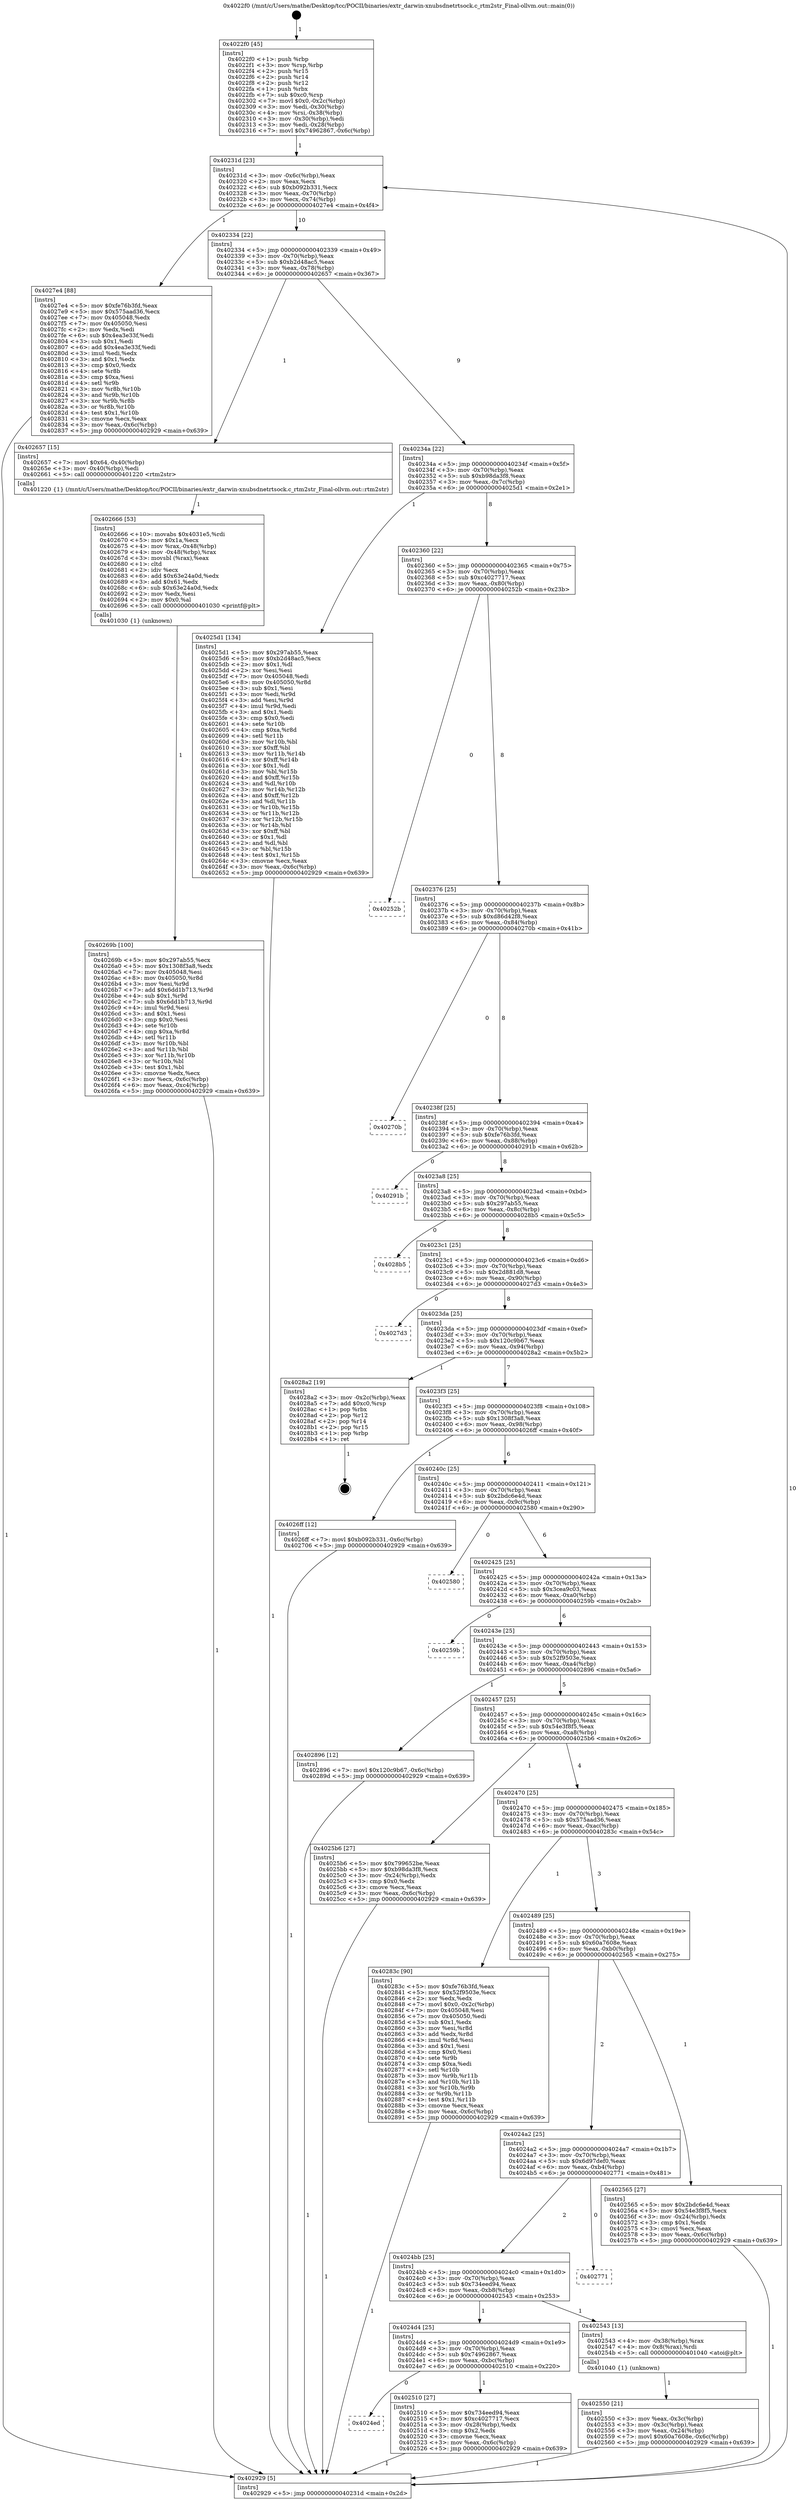 digraph "0x4022f0" {
  label = "0x4022f0 (/mnt/c/Users/mathe/Desktop/tcc/POCII/binaries/extr_darwin-xnubsdnetrtsock.c_rtm2str_Final-ollvm.out::main(0))"
  labelloc = "t"
  node[shape=record]

  Entry [label="",width=0.3,height=0.3,shape=circle,fillcolor=black,style=filled]
  "0x40231d" [label="{
     0x40231d [23]\l
     | [instrs]\l
     &nbsp;&nbsp;0x40231d \<+3\>: mov -0x6c(%rbp),%eax\l
     &nbsp;&nbsp;0x402320 \<+2\>: mov %eax,%ecx\l
     &nbsp;&nbsp;0x402322 \<+6\>: sub $0xb092b331,%ecx\l
     &nbsp;&nbsp;0x402328 \<+3\>: mov %eax,-0x70(%rbp)\l
     &nbsp;&nbsp;0x40232b \<+3\>: mov %ecx,-0x74(%rbp)\l
     &nbsp;&nbsp;0x40232e \<+6\>: je 00000000004027e4 \<main+0x4f4\>\l
  }"]
  "0x4027e4" [label="{
     0x4027e4 [88]\l
     | [instrs]\l
     &nbsp;&nbsp;0x4027e4 \<+5\>: mov $0xfe76b3fd,%eax\l
     &nbsp;&nbsp;0x4027e9 \<+5\>: mov $0x575aad36,%ecx\l
     &nbsp;&nbsp;0x4027ee \<+7\>: mov 0x405048,%edx\l
     &nbsp;&nbsp;0x4027f5 \<+7\>: mov 0x405050,%esi\l
     &nbsp;&nbsp;0x4027fc \<+2\>: mov %edx,%edi\l
     &nbsp;&nbsp;0x4027fe \<+6\>: sub $0x4ea3e33f,%edi\l
     &nbsp;&nbsp;0x402804 \<+3\>: sub $0x1,%edi\l
     &nbsp;&nbsp;0x402807 \<+6\>: add $0x4ea3e33f,%edi\l
     &nbsp;&nbsp;0x40280d \<+3\>: imul %edi,%edx\l
     &nbsp;&nbsp;0x402810 \<+3\>: and $0x1,%edx\l
     &nbsp;&nbsp;0x402813 \<+3\>: cmp $0x0,%edx\l
     &nbsp;&nbsp;0x402816 \<+4\>: sete %r8b\l
     &nbsp;&nbsp;0x40281a \<+3\>: cmp $0xa,%esi\l
     &nbsp;&nbsp;0x40281d \<+4\>: setl %r9b\l
     &nbsp;&nbsp;0x402821 \<+3\>: mov %r8b,%r10b\l
     &nbsp;&nbsp;0x402824 \<+3\>: and %r9b,%r10b\l
     &nbsp;&nbsp;0x402827 \<+3\>: xor %r9b,%r8b\l
     &nbsp;&nbsp;0x40282a \<+3\>: or %r8b,%r10b\l
     &nbsp;&nbsp;0x40282d \<+4\>: test $0x1,%r10b\l
     &nbsp;&nbsp;0x402831 \<+3\>: cmovne %ecx,%eax\l
     &nbsp;&nbsp;0x402834 \<+3\>: mov %eax,-0x6c(%rbp)\l
     &nbsp;&nbsp;0x402837 \<+5\>: jmp 0000000000402929 \<main+0x639\>\l
  }"]
  "0x402334" [label="{
     0x402334 [22]\l
     | [instrs]\l
     &nbsp;&nbsp;0x402334 \<+5\>: jmp 0000000000402339 \<main+0x49\>\l
     &nbsp;&nbsp;0x402339 \<+3\>: mov -0x70(%rbp),%eax\l
     &nbsp;&nbsp;0x40233c \<+5\>: sub $0xb2d48ac5,%eax\l
     &nbsp;&nbsp;0x402341 \<+3\>: mov %eax,-0x78(%rbp)\l
     &nbsp;&nbsp;0x402344 \<+6\>: je 0000000000402657 \<main+0x367\>\l
  }"]
  Exit [label="",width=0.3,height=0.3,shape=circle,fillcolor=black,style=filled,peripheries=2]
  "0x402657" [label="{
     0x402657 [15]\l
     | [instrs]\l
     &nbsp;&nbsp;0x402657 \<+7\>: movl $0x64,-0x40(%rbp)\l
     &nbsp;&nbsp;0x40265e \<+3\>: mov -0x40(%rbp),%edi\l
     &nbsp;&nbsp;0x402661 \<+5\>: call 0000000000401220 \<rtm2str\>\l
     | [calls]\l
     &nbsp;&nbsp;0x401220 \{1\} (/mnt/c/Users/mathe/Desktop/tcc/POCII/binaries/extr_darwin-xnubsdnetrtsock.c_rtm2str_Final-ollvm.out::rtm2str)\l
  }"]
  "0x40234a" [label="{
     0x40234a [22]\l
     | [instrs]\l
     &nbsp;&nbsp;0x40234a \<+5\>: jmp 000000000040234f \<main+0x5f\>\l
     &nbsp;&nbsp;0x40234f \<+3\>: mov -0x70(%rbp),%eax\l
     &nbsp;&nbsp;0x402352 \<+5\>: sub $0xb98da3f8,%eax\l
     &nbsp;&nbsp;0x402357 \<+3\>: mov %eax,-0x7c(%rbp)\l
     &nbsp;&nbsp;0x40235a \<+6\>: je 00000000004025d1 \<main+0x2e1\>\l
  }"]
  "0x40269b" [label="{
     0x40269b [100]\l
     | [instrs]\l
     &nbsp;&nbsp;0x40269b \<+5\>: mov $0x297ab55,%ecx\l
     &nbsp;&nbsp;0x4026a0 \<+5\>: mov $0x1308f3a8,%edx\l
     &nbsp;&nbsp;0x4026a5 \<+7\>: mov 0x405048,%esi\l
     &nbsp;&nbsp;0x4026ac \<+8\>: mov 0x405050,%r8d\l
     &nbsp;&nbsp;0x4026b4 \<+3\>: mov %esi,%r9d\l
     &nbsp;&nbsp;0x4026b7 \<+7\>: add $0x6dd1b713,%r9d\l
     &nbsp;&nbsp;0x4026be \<+4\>: sub $0x1,%r9d\l
     &nbsp;&nbsp;0x4026c2 \<+7\>: sub $0x6dd1b713,%r9d\l
     &nbsp;&nbsp;0x4026c9 \<+4\>: imul %r9d,%esi\l
     &nbsp;&nbsp;0x4026cd \<+3\>: and $0x1,%esi\l
     &nbsp;&nbsp;0x4026d0 \<+3\>: cmp $0x0,%esi\l
     &nbsp;&nbsp;0x4026d3 \<+4\>: sete %r10b\l
     &nbsp;&nbsp;0x4026d7 \<+4\>: cmp $0xa,%r8d\l
     &nbsp;&nbsp;0x4026db \<+4\>: setl %r11b\l
     &nbsp;&nbsp;0x4026df \<+3\>: mov %r10b,%bl\l
     &nbsp;&nbsp;0x4026e2 \<+3\>: and %r11b,%bl\l
     &nbsp;&nbsp;0x4026e5 \<+3\>: xor %r11b,%r10b\l
     &nbsp;&nbsp;0x4026e8 \<+3\>: or %r10b,%bl\l
     &nbsp;&nbsp;0x4026eb \<+3\>: test $0x1,%bl\l
     &nbsp;&nbsp;0x4026ee \<+3\>: cmovne %edx,%ecx\l
     &nbsp;&nbsp;0x4026f1 \<+3\>: mov %ecx,-0x6c(%rbp)\l
     &nbsp;&nbsp;0x4026f4 \<+6\>: mov %eax,-0xc4(%rbp)\l
     &nbsp;&nbsp;0x4026fa \<+5\>: jmp 0000000000402929 \<main+0x639\>\l
  }"]
  "0x4025d1" [label="{
     0x4025d1 [134]\l
     | [instrs]\l
     &nbsp;&nbsp;0x4025d1 \<+5\>: mov $0x297ab55,%eax\l
     &nbsp;&nbsp;0x4025d6 \<+5\>: mov $0xb2d48ac5,%ecx\l
     &nbsp;&nbsp;0x4025db \<+2\>: mov $0x1,%dl\l
     &nbsp;&nbsp;0x4025dd \<+2\>: xor %esi,%esi\l
     &nbsp;&nbsp;0x4025df \<+7\>: mov 0x405048,%edi\l
     &nbsp;&nbsp;0x4025e6 \<+8\>: mov 0x405050,%r8d\l
     &nbsp;&nbsp;0x4025ee \<+3\>: sub $0x1,%esi\l
     &nbsp;&nbsp;0x4025f1 \<+3\>: mov %edi,%r9d\l
     &nbsp;&nbsp;0x4025f4 \<+3\>: add %esi,%r9d\l
     &nbsp;&nbsp;0x4025f7 \<+4\>: imul %r9d,%edi\l
     &nbsp;&nbsp;0x4025fb \<+3\>: and $0x1,%edi\l
     &nbsp;&nbsp;0x4025fe \<+3\>: cmp $0x0,%edi\l
     &nbsp;&nbsp;0x402601 \<+4\>: sete %r10b\l
     &nbsp;&nbsp;0x402605 \<+4\>: cmp $0xa,%r8d\l
     &nbsp;&nbsp;0x402609 \<+4\>: setl %r11b\l
     &nbsp;&nbsp;0x40260d \<+3\>: mov %r10b,%bl\l
     &nbsp;&nbsp;0x402610 \<+3\>: xor $0xff,%bl\l
     &nbsp;&nbsp;0x402613 \<+3\>: mov %r11b,%r14b\l
     &nbsp;&nbsp;0x402616 \<+4\>: xor $0xff,%r14b\l
     &nbsp;&nbsp;0x40261a \<+3\>: xor $0x1,%dl\l
     &nbsp;&nbsp;0x40261d \<+3\>: mov %bl,%r15b\l
     &nbsp;&nbsp;0x402620 \<+4\>: and $0xff,%r15b\l
     &nbsp;&nbsp;0x402624 \<+3\>: and %dl,%r10b\l
     &nbsp;&nbsp;0x402627 \<+3\>: mov %r14b,%r12b\l
     &nbsp;&nbsp;0x40262a \<+4\>: and $0xff,%r12b\l
     &nbsp;&nbsp;0x40262e \<+3\>: and %dl,%r11b\l
     &nbsp;&nbsp;0x402631 \<+3\>: or %r10b,%r15b\l
     &nbsp;&nbsp;0x402634 \<+3\>: or %r11b,%r12b\l
     &nbsp;&nbsp;0x402637 \<+3\>: xor %r12b,%r15b\l
     &nbsp;&nbsp;0x40263a \<+3\>: or %r14b,%bl\l
     &nbsp;&nbsp;0x40263d \<+3\>: xor $0xff,%bl\l
     &nbsp;&nbsp;0x402640 \<+3\>: or $0x1,%dl\l
     &nbsp;&nbsp;0x402643 \<+2\>: and %dl,%bl\l
     &nbsp;&nbsp;0x402645 \<+3\>: or %bl,%r15b\l
     &nbsp;&nbsp;0x402648 \<+4\>: test $0x1,%r15b\l
     &nbsp;&nbsp;0x40264c \<+3\>: cmovne %ecx,%eax\l
     &nbsp;&nbsp;0x40264f \<+3\>: mov %eax,-0x6c(%rbp)\l
     &nbsp;&nbsp;0x402652 \<+5\>: jmp 0000000000402929 \<main+0x639\>\l
  }"]
  "0x402360" [label="{
     0x402360 [22]\l
     | [instrs]\l
     &nbsp;&nbsp;0x402360 \<+5\>: jmp 0000000000402365 \<main+0x75\>\l
     &nbsp;&nbsp;0x402365 \<+3\>: mov -0x70(%rbp),%eax\l
     &nbsp;&nbsp;0x402368 \<+5\>: sub $0xc4027717,%eax\l
     &nbsp;&nbsp;0x40236d \<+3\>: mov %eax,-0x80(%rbp)\l
     &nbsp;&nbsp;0x402370 \<+6\>: je 000000000040252b \<main+0x23b\>\l
  }"]
  "0x402666" [label="{
     0x402666 [53]\l
     | [instrs]\l
     &nbsp;&nbsp;0x402666 \<+10\>: movabs $0x4031e5,%rdi\l
     &nbsp;&nbsp;0x402670 \<+5\>: mov $0x1a,%ecx\l
     &nbsp;&nbsp;0x402675 \<+4\>: mov %rax,-0x48(%rbp)\l
     &nbsp;&nbsp;0x402679 \<+4\>: mov -0x48(%rbp),%rax\l
     &nbsp;&nbsp;0x40267d \<+3\>: movsbl (%rax),%eax\l
     &nbsp;&nbsp;0x402680 \<+1\>: cltd\l
     &nbsp;&nbsp;0x402681 \<+2\>: idiv %ecx\l
     &nbsp;&nbsp;0x402683 \<+6\>: add $0x63e24a0d,%edx\l
     &nbsp;&nbsp;0x402689 \<+3\>: add $0x61,%edx\l
     &nbsp;&nbsp;0x40268c \<+6\>: sub $0x63e24a0d,%edx\l
     &nbsp;&nbsp;0x402692 \<+2\>: mov %edx,%esi\l
     &nbsp;&nbsp;0x402694 \<+2\>: mov $0x0,%al\l
     &nbsp;&nbsp;0x402696 \<+5\>: call 0000000000401030 \<printf@plt\>\l
     | [calls]\l
     &nbsp;&nbsp;0x401030 \{1\} (unknown)\l
  }"]
  "0x40252b" [label="{
     0x40252b\l
  }", style=dashed]
  "0x402376" [label="{
     0x402376 [25]\l
     | [instrs]\l
     &nbsp;&nbsp;0x402376 \<+5\>: jmp 000000000040237b \<main+0x8b\>\l
     &nbsp;&nbsp;0x40237b \<+3\>: mov -0x70(%rbp),%eax\l
     &nbsp;&nbsp;0x40237e \<+5\>: sub $0xd86d42f8,%eax\l
     &nbsp;&nbsp;0x402383 \<+6\>: mov %eax,-0x84(%rbp)\l
     &nbsp;&nbsp;0x402389 \<+6\>: je 000000000040270b \<main+0x41b\>\l
  }"]
  "0x402550" [label="{
     0x402550 [21]\l
     | [instrs]\l
     &nbsp;&nbsp;0x402550 \<+3\>: mov %eax,-0x3c(%rbp)\l
     &nbsp;&nbsp;0x402553 \<+3\>: mov -0x3c(%rbp),%eax\l
     &nbsp;&nbsp;0x402556 \<+3\>: mov %eax,-0x24(%rbp)\l
     &nbsp;&nbsp;0x402559 \<+7\>: movl $0x60a7608e,-0x6c(%rbp)\l
     &nbsp;&nbsp;0x402560 \<+5\>: jmp 0000000000402929 \<main+0x639\>\l
  }"]
  "0x40270b" [label="{
     0x40270b\l
  }", style=dashed]
  "0x40238f" [label="{
     0x40238f [25]\l
     | [instrs]\l
     &nbsp;&nbsp;0x40238f \<+5\>: jmp 0000000000402394 \<main+0xa4\>\l
     &nbsp;&nbsp;0x402394 \<+3\>: mov -0x70(%rbp),%eax\l
     &nbsp;&nbsp;0x402397 \<+5\>: sub $0xfe76b3fd,%eax\l
     &nbsp;&nbsp;0x40239c \<+6\>: mov %eax,-0x88(%rbp)\l
     &nbsp;&nbsp;0x4023a2 \<+6\>: je 000000000040291b \<main+0x62b\>\l
  }"]
  "0x4022f0" [label="{
     0x4022f0 [45]\l
     | [instrs]\l
     &nbsp;&nbsp;0x4022f0 \<+1\>: push %rbp\l
     &nbsp;&nbsp;0x4022f1 \<+3\>: mov %rsp,%rbp\l
     &nbsp;&nbsp;0x4022f4 \<+2\>: push %r15\l
     &nbsp;&nbsp;0x4022f6 \<+2\>: push %r14\l
     &nbsp;&nbsp;0x4022f8 \<+2\>: push %r12\l
     &nbsp;&nbsp;0x4022fa \<+1\>: push %rbx\l
     &nbsp;&nbsp;0x4022fb \<+7\>: sub $0xc0,%rsp\l
     &nbsp;&nbsp;0x402302 \<+7\>: movl $0x0,-0x2c(%rbp)\l
     &nbsp;&nbsp;0x402309 \<+3\>: mov %edi,-0x30(%rbp)\l
     &nbsp;&nbsp;0x40230c \<+4\>: mov %rsi,-0x38(%rbp)\l
     &nbsp;&nbsp;0x402310 \<+3\>: mov -0x30(%rbp),%edi\l
     &nbsp;&nbsp;0x402313 \<+3\>: mov %edi,-0x28(%rbp)\l
     &nbsp;&nbsp;0x402316 \<+7\>: movl $0x74962867,-0x6c(%rbp)\l
  }"]
  "0x40291b" [label="{
     0x40291b\l
  }", style=dashed]
  "0x4023a8" [label="{
     0x4023a8 [25]\l
     | [instrs]\l
     &nbsp;&nbsp;0x4023a8 \<+5\>: jmp 00000000004023ad \<main+0xbd\>\l
     &nbsp;&nbsp;0x4023ad \<+3\>: mov -0x70(%rbp),%eax\l
     &nbsp;&nbsp;0x4023b0 \<+5\>: sub $0x297ab55,%eax\l
     &nbsp;&nbsp;0x4023b5 \<+6\>: mov %eax,-0x8c(%rbp)\l
     &nbsp;&nbsp;0x4023bb \<+6\>: je 00000000004028b5 \<main+0x5c5\>\l
  }"]
  "0x402929" [label="{
     0x402929 [5]\l
     | [instrs]\l
     &nbsp;&nbsp;0x402929 \<+5\>: jmp 000000000040231d \<main+0x2d\>\l
  }"]
  "0x4028b5" [label="{
     0x4028b5\l
  }", style=dashed]
  "0x4023c1" [label="{
     0x4023c1 [25]\l
     | [instrs]\l
     &nbsp;&nbsp;0x4023c1 \<+5\>: jmp 00000000004023c6 \<main+0xd6\>\l
     &nbsp;&nbsp;0x4023c6 \<+3\>: mov -0x70(%rbp),%eax\l
     &nbsp;&nbsp;0x4023c9 \<+5\>: sub $0x2d881d8,%eax\l
     &nbsp;&nbsp;0x4023ce \<+6\>: mov %eax,-0x90(%rbp)\l
     &nbsp;&nbsp;0x4023d4 \<+6\>: je 00000000004027d3 \<main+0x4e3\>\l
  }"]
  "0x4024ed" [label="{
     0x4024ed\l
  }", style=dashed]
  "0x4027d3" [label="{
     0x4027d3\l
  }", style=dashed]
  "0x4023da" [label="{
     0x4023da [25]\l
     | [instrs]\l
     &nbsp;&nbsp;0x4023da \<+5\>: jmp 00000000004023df \<main+0xef\>\l
     &nbsp;&nbsp;0x4023df \<+3\>: mov -0x70(%rbp),%eax\l
     &nbsp;&nbsp;0x4023e2 \<+5\>: sub $0x120c9b67,%eax\l
     &nbsp;&nbsp;0x4023e7 \<+6\>: mov %eax,-0x94(%rbp)\l
     &nbsp;&nbsp;0x4023ed \<+6\>: je 00000000004028a2 \<main+0x5b2\>\l
  }"]
  "0x402510" [label="{
     0x402510 [27]\l
     | [instrs]\l
     &nbsp;&nbsp;0x402510 \<+5\>: mov $0x734eed94,%eax\l
     &nbsp;&nbsp;0x402515 \<+5\>: mov $0xc4027717,%ecx\l
     &nbsp;&nbsp;0x40251a \<+3\>: mov -0x28(%rbp),%edx\l
     &nbsp;&nbsp;0x40251d \<+3\>: cmp $0x2,%edx\l
     &nbsp;&nbsp;0x402520 \<+3\>: cmovne %ecx,%eax\l
     &nbsp;&nbsp;0x402523 \<+3\>: mov %eax,-0x6c(%rbp)\l
     &nbsp;&nbsp;0x402526 \<+5\>: jmp 0000000000402929 \<main+0x639\>\l
  }"]
  "0x4028a2" [label="{
     0x4028a2 [19]\l
     | [instrs]\l
     &nbsp;&nbsp;0x4028a2 \<+3\>: mov -0x2c(%rbp),%eax\l
     &nbsp;&nbsp;0x4028a5 \<+7\>: add $0xc0,%rsp\l
     &nbsp;&nbsp;0x4028ac \<+1\>: pop %rbx\l
     &nbsp;&nbsp;0x4028ad \<+2\>: pop %r12\l
     &nbsp;&nbsp;0x4028af \<+2\>: pop %r14\l
     &nbsp;&nbsp;0x4028b1 \<+2\>: pop %r15\l
     &nbsp;&nbsp;0x4028b3 \<+1\>: pop %rbp\l
     &nbsp;&nbsp;0x4028b4 \<+1\>: ret\l
  }"]
  "0x4023f3" [label="{
     0x4023f3 [25]\l
     | [instrs]\l
     &nbsp;&nbsp;0x4023f3 \<+5\>: jmp 00000000004023f8 \<main+0x108\>\l
     &nbsp;&nbsp;0x4023f8 \<+3\>: mov -0x70(%rbp),%eax\l
     &nbsp;&nbsp;0x4023fb \<+5\>: sub $0x1308f3a8,%eax\l
     &nbsp;&nbsp;0x402400 \<+6\>: mov %eax,-0x98(%rbp)\l
     &nbsp;&nbsp;0x402406 \<+6\>: je 00000000004026ff \<main+0x40f\>\l
  }"]
  "0x4024d4" [label="{
     0x4024d4 [25]\l
     | [instrs]\l
     &nbsp;&nbsp;0x4024d4 \<+5\>: jmp 00000000004024d9 \<main+0x1e9\>\l
     &nbsp;&nbsp;0x4024d9 \<+3\>: mov -0x70(%rbp),%eax\l
     &nbsp;&nbsp;0x4024dc \<+5\>: sub $0x74962867,%eax\l
     &nbsp;&nbsp;0x4024e1 \<+6\>: mov %eax,-0xbc(%rbp)\l
     &nbsp;&nbsp;0x4024e7 \<+6\>: je 0000000000402510 \<main+0x220\>\l
  }"]
  "0x4026ff" [label="{
     0x4026ff [12]\l
     | [instrs]\l
     &nbsp;&nbsp;0x4026ff \<+7\>: movl $0xb092b331,-0x6c(%rbp)\l
     &nbsp;&nbsp;0x402706 \<+5\>: jmp 0000000000402929 \<main+0x639\>\l
  }"]
  "0x40240c" [label="{
     0x40240c [25]\l
     | [instrs]\l
     &nbsp;&nbsp;0x40240c \<+5\>: jmp 0000000000402411 \<main+0x121\>\l
     &nbsp;&nbsp;0x402411 \<+3\>: mov -0x70(%rbp),%eax\l
     &nbsp;&nbsp;0x402414 \<+5\>: sub $0x2bdc6e4d,%eax\l
     &nbsp;&nbsp;0x402419 \<+6\>: mov %eax,-0x9c(%rbp)\l
     &nbsp;&nbsp;0x40241f \<+6\>: je 0000000000402580 \<main+0x290\>\l
  }"]
  "0x402543" [label="{
     0x402543 [13]\l
     | [instrs]\l
     &nbsp;&nbsp;0x402543 \<+4\>: mov -0x38(%rbp),%rax\l
     &nbsp;&nbsp;0x402547 \<+4\>: mov 0x8(%rax),%rdi\l
     &nbsp;&nbsp;0x40254b \<+5\>: call 0000000000401040 \<atoi@plt\>\l
     | [calls]\l
     &nbsp;&nbsp;0x401040 \{1\} (unknown)\l
  }"]
  "0x402580" [label="{
     0x402580\l
  }", style=dashed]
  "0x402425" [label="{
     0x402425 [25]\l
     | [instrs]\l
     &nbsp;&nbsp;0x402425 \<+5\>: jmp 000000000040242a \<main+0x13a\>\l
     &nbsp;&nbsp;0x40242a \<+3\>: mov -0x70(%rbp),%eax\l
     &nbsp;&nbsp;0x40242d \<+5\>: sub $0x3cea9c03,%eax\l
     &nbsp;&nbsp;0x402432 \<+6\>: mov %eax,-0xa0(%rbp)\l
     &nbsp;&nbsp;0x402438 \<+6\>: je 000000000040259b \<main+0x2ab\>\l
  }"]
  "0x4024bb" [label="{
     0x4024bb [25]\l
     | [instrs]\l
     &nbsp;&nbsp;0x4024bb \<+5\>: jmp 00000000004024c0 \<main+0x1d0\>\l
     &nbsp;&nbsp;0x4024c0 \<+3\>: mov -0x70(%rbp),%eax\l
     &nbsp;&nbsp;0x4024c3 \<+5\>: sub $0x734eed94,%eax\l
     &nbsp;&nbsp;0x4024c8 \<+6\>: mov %eax,-0xb8(%rbp)\l
     &nbsp;&nbsp;0x4024ce \<+6\>: je 0000000000402543 \<main+0x253\>\l
  }"]
  "0x40259b" [label="{
     0x40259b\l
  }", style=dashed]
  "0x40243e" [label="{
     0x40243e [25]\l
     | [instrs]\l
     &nbsp;&nbsp;0x40243e \<+5\>: jmp 0000000000402443 \<main+0x153\>\l
     &nbsp;&nbsp;0x402443 \<+3\>: mov -0x70(%rbp),%eax\l
     &nbsp;&nbsp;0x402446 \<+5\>: sub $0x52f9503e,%eax\l
     &nbsp;&nbsp;0x40244b \<+6\>: mov %eax,-0xa4(%rbp)\l
     &nbsp;&nbsp;0x402451 \<+6\>: je 0000000000402896 \<main+0x5a6\>\l
  }"]
  "0x402771" [label="{
     0x402771\l
  }", style=dashed]
  "0x402896" [label="{
     0x402896 [12]\l
     | [instrs]\l
     &nbsp;&nbsp;0x402896 \<+7\>: movl $0x120c9b67,-0x6c(%rbp)\l
     &nbsp;&nbsp;0x40289d \<+5\>: jmp 0000000000402929 \<main+0x639\>\l
  }"]
  "0x402457" [label="{
     0x402457 [25]\l
     | [instrs]\l
     &nbsp;&nbsp;0x402457 \<+5\>: jmp 000000000040245c \<main+0x16c\>\l
     &nbsp;&nbsp;0x40245c \<+3\>: mov -0x70(%rbp),%eax\l
     &nbsp;&nbsp;0x40245f \<+5\>: sub $0x54e3f8f5,%eax\l
     &nbsp;&nbsp;0x402464 \<+6\>: mov %eax,-0xa8(%rbp)\l
     &nbsp;&nbsp;0x40246a \<+6\>: je 00000000004025b6 \<main+0x2c6\>\l
  }"]
  "0x4024a2" [label="{
     0x4024a2 [25]\l
     | [instrs]\l
     &nbsp;&nbsp;0x4024a2 \<+5\>: jmp 00000000004024a7 \<main+0x1b7\>\l
     &nbsp;&nbsp;0x4024a7 \<+3\>: mov -0x70(%rbp),%eax\l
     &nbsp;&nbsp;0x4024aa \<+5\>: sub $0x6d97def0,%eax\l
     &nbsp;&nbsp;0x4024af \<+6\>: mov %eax,-0xb4(%rbp)\l
     &nbsp;&nbsp;0x4024b5 \<+6\>: je 0000000000402771 \<main+0x481\>\l
  }"]
  "0x4025b6" [label="{
     0x4025b6 [27]\l
     | [instrs]\l
     &nbsp;&nbsp;0x4025b6 \<+5\>: mov $0x799652be,%eax\l
     &nbsp;&nbsp;0x4025bb \<+5\>: mov $0xb98da3f8,%ecx\l
     &nbsp;&nbsp;0x4025c0 \<+3\>: mov -0x24(%rbp),%edx\l
     &nbsp;&nbsp;0x4025c3 \<+3\>: cmp $0x0,%edx\l
     &nbsp;&nbsp;0x4025c6 \<+3\>: cmove %ecx,%eax\l
     &nbsp;&nbsp;0x4025c9 \<+3\>: mov %eax,-0x6c(%rbp)\l
     &nbsp;&nbsp;0x4025cc \<+5\>: jmp 0000000000402929 \<main+0x639\>\l
  }"]
  "0x402470" [label="{
     0x402470 [25]\l
     | [instrs]\l
     &nbsp;&nbsp;0x402470 \<+5\>: jmp 0000000000402475 \<main+0x185\>\l
     &nbsp;&nbsp;0x402475 \<+3\>: mov -0x70(%rbp),%eax\l
     &nbsp;&nbsp;0x402478 \<+5\>: sub $0x575aad36,%eax\l
     &nbsp;&nbsp;0x40247d \<+6\>: mov %eax,-0xac(%rbp)\l
     &nbsp;&nbsp;0x402483 \<+6\>: je 000000000040283c \<main+0x54c\>\l
  }"]
  "0x402565" [label="{
     0x402565 [27]\l
     | [instrs]\l
     &nbsp;&nbsp;0x402565 \<+5\>: mov $0x2bdc6e4d,%eax\l
     &nbsp;&nbsp;0x40256a \<+5\>: mov $0x54e3f8f5,%ecx\l
     &nbsp;&nbsp;0x40256f \<+3\>: mov -0x24(%rbp),%edx\l
     &nbsp;&nbsp;0x402572 \<+3\>: cmp $0x1,%edx\l
     &nbsp;&nbsp;0x402575 \<+3\>: cmovl %ecx,%eax\l
     &nbsp;&nbsp;0x402578 \<+3\>: mov %eax,-0x6c(%rbp)\l
     &nbsp;&nbsp;0x40257b \<+5\>: jmp 0000000000402929 \<main+0x639\>\l
  }"]
  "0x40283c" [label="{
     0x40283c [90]\l
     | [instrs]\l
     &nbsp;&nbsp;0x40283c \<+5\>: mov $0xfe76b3fd,%eax\l
     &nbsp;&nbsp;0x402841 \<+5\>: mov $0x52f9503e,%ecx\l
     &nbsp;&nbsp;0x402846 \<+2\>: xor %edx,%edx\l
     &nbsp;&nbsp;0x402848 \<+7\>: movl $0x0,-0x2c(%rbp)\l
     &nbsp;&nbsp;0x40284f \<+7\>: mov 0x405048,%esi\l
     &nbsp;&nbsp;0x402856 \<+7\>: mov 0x405050,%edi\l
     &nbsp;&nbsp;0x40285d \<+3\>: sub $0x1,%edx\l
     &nbsp;&nbsp;0x402860 \<+3\>: mov %esi,%r8d\l
     &nbsp;&nbsp;0x402863 \<+3\>: add %edx,%r8d\l
     &nbsp;&nbsp;0x402866 \<+4\>: imul %r8d,%esi\l
     &nbsp;&nbsp;0x40286a \<+3\>: and $0x1,%esi\l
     &nbsp;&nbsp;0x40286d \<+3\>: cmp $0x0,%esi\l
     &nbsp;&nbsp;0x402870 \<+4\>: sete %r9b\l
     &nbsp;&nbsp;0x402874 \<+3\>: cmp $0xa,%edi\l
     &nbsp;&nbsp;0x402877 \<+4\>: setl %r10b\l
     &nbsp;&nbsp;0x40287b \<+3\>: mov %r9b,%r11b\l
     &nbsp;&nbsp;0x40287e \<+3\>: and %r10b,%r11b\l
     &nbsp;&nbsp;0x402881 \<+3\>: xor %r10b,%r9b\l
     &nbsp;&nbsp;0x402884 \<+3\>: or %r9b,%r11b\l
     &nbsp;&nbsp;0x402887 \<+4\>: test $0x1,%r11b\l
     &nbsp;&nbsp;0x40288b \<+3\>: cmovne %ecx,%eax\l
     &nbsp;&nbsp;0x40288e \<+3\>: mov %eax,-0x6c(%rbp)\l
     &nbsp;&nbsp;0x402891 \<+5\>: jmp 0000000000402929 \<main+0x639\>\l
  }"]
  "0x402489" [label="{
     0x402489 [25]\l
     | [instrs]\l
     &nbsp;&nbsp;0x402489 \<+5\>: jmp 000000000040248e \<main+0x19e\>\l
     &nbsp;&nbsp;0x40248e \<+3\>: mov -0x70(%rbp),%eax\l
     &nbsp;&nbsp;0x402491 \<+5\>: sub $0x60a7608e,%eax\l
     &nbsp;&nbsp;0x402496 \<+6\>: mov %eax,-0xb0(%rbp)\l
     &nbsp;&nbsp;0x40249c \<+6\>: je 0000000000402565 \<main+0x275\>\l
  }"]
  Entry -> "0x4022f0" [label=" 1"]
  "0x40231d" -> "0x4027e4" [label=" 1"]
  "0x40231d" -> "0x402334" [label=" 10"]
  "0x4028a2" -> Exit [label=" 1"]
  "0x402334" -> "0x402657" [label=" 1"]
  "0x402334" -> "0x40234a" [label=" 9"]
  "0x402896" -> "0x402929" [label=" 1"]
  "0x40234a" -> "0x4025d1" [label=" 1"]
  "0x40234a" -> "0x402360" [label=" 8"]
  "0x40283c" -> "0x402929" [label=" 1"]
  "0x402360" -> "0x40252b" [label=" 0"]
  "0x402360" -> "0x402376" [label=" 8"]
  "0x4027e4" -> "0x402929" [label=" 1"]
  "0x402376" -> "0x40270b" [label=" 0"]
  "0x402376" -> "0x40238f" [label=" 8"]
  "0x4026ff" -> "0x402929" [label=" 1"]
  "0x40238f" -> "0x40291b" [label=" 0"]
  "0x40238f" -> "0x4023a8" [label=" 8"]
  "0x40269b" -> "0x402929" [label=" 1"]
  "0x4023a8" -> "0x4028b5" [label=" 0"]
  "0x4023a8" -> "0x4023c1" [label=" 8"]
  "0x402666" -> "0x40269b" [label=" 1"]
  "0x4023c1" -> "0x4027d3" [label=" 0"]
  "0x4023c1" -> "0x4023da" [label=" 8"]
  "0x402657" -> "0x402666" [label=" 1"]
  "0x4023da" -> "0x4028a2" [label=" 1"]
  "0x4023da" -> "0x4023f3" [label=" 7"]
  "0x4025d1" -> "0x402929" [label=" 1"]
  "0x4023f3" -> "0x4026ff" [label=" 1"]
  "0x4023f3" -> "0x40240c" [label=" 6"]
  "0x402565" -> "0x402929" [label=" 1"]
  "0x40240c" -> "0x402580" [label=" 0"]
  "0x40240c" -> "0x402425" [label=" 6"]
  "0x402550" -> "0x402929" [label=" 1"]
  "0x402425" -> "0x40259b" [label=" 0"]
  "0x402425" -> "0x40243e" [label=" 6"]
  "0x402929" -> "0x40231d" [label=" 10"]
  "0x40243e" -> "0x402896" [label=" 1"]
  "0x40243e" -> "0x402457" [label=" 5"]
  "0x4022f0" -> "0x40231d" [label=" 1"]
  "0x402457" -> "0x4025b6" [label=" 1"]
  "0x402457" -> "0x402470" [label=" 4"]
  "0x4024d4" -> "0x4024ed" [label=" 0"]
  "0x402470" -> "0x40283c" [label=" 1"]
  "0x402470" -> "0x402489" [label=" 3"]
  "0x4024d4" -> "0x402510" [label=" 1"]
  "0x402489" -> "0x402565" [label=" 1"]
  "0x402489" -> "0x4024a2" [label=" 2"]
  "0x402510" -> "0x402929" [label=" 1"]
  "0x4024a2" -> "0x402771" [label=" 0"]
  "0x4024a2" -> "0x4024bb" [label=" 2"]
  "0x402543" -> "0x402550" [label=" 1"]
  "0x4024bb" -> "0x402543" [label=" 1"]
  "0x4024bb" -> "0x4024d4" [label=" 1"]
  "0x4025b6" -> "0x402929" [label=" 1"]
}
